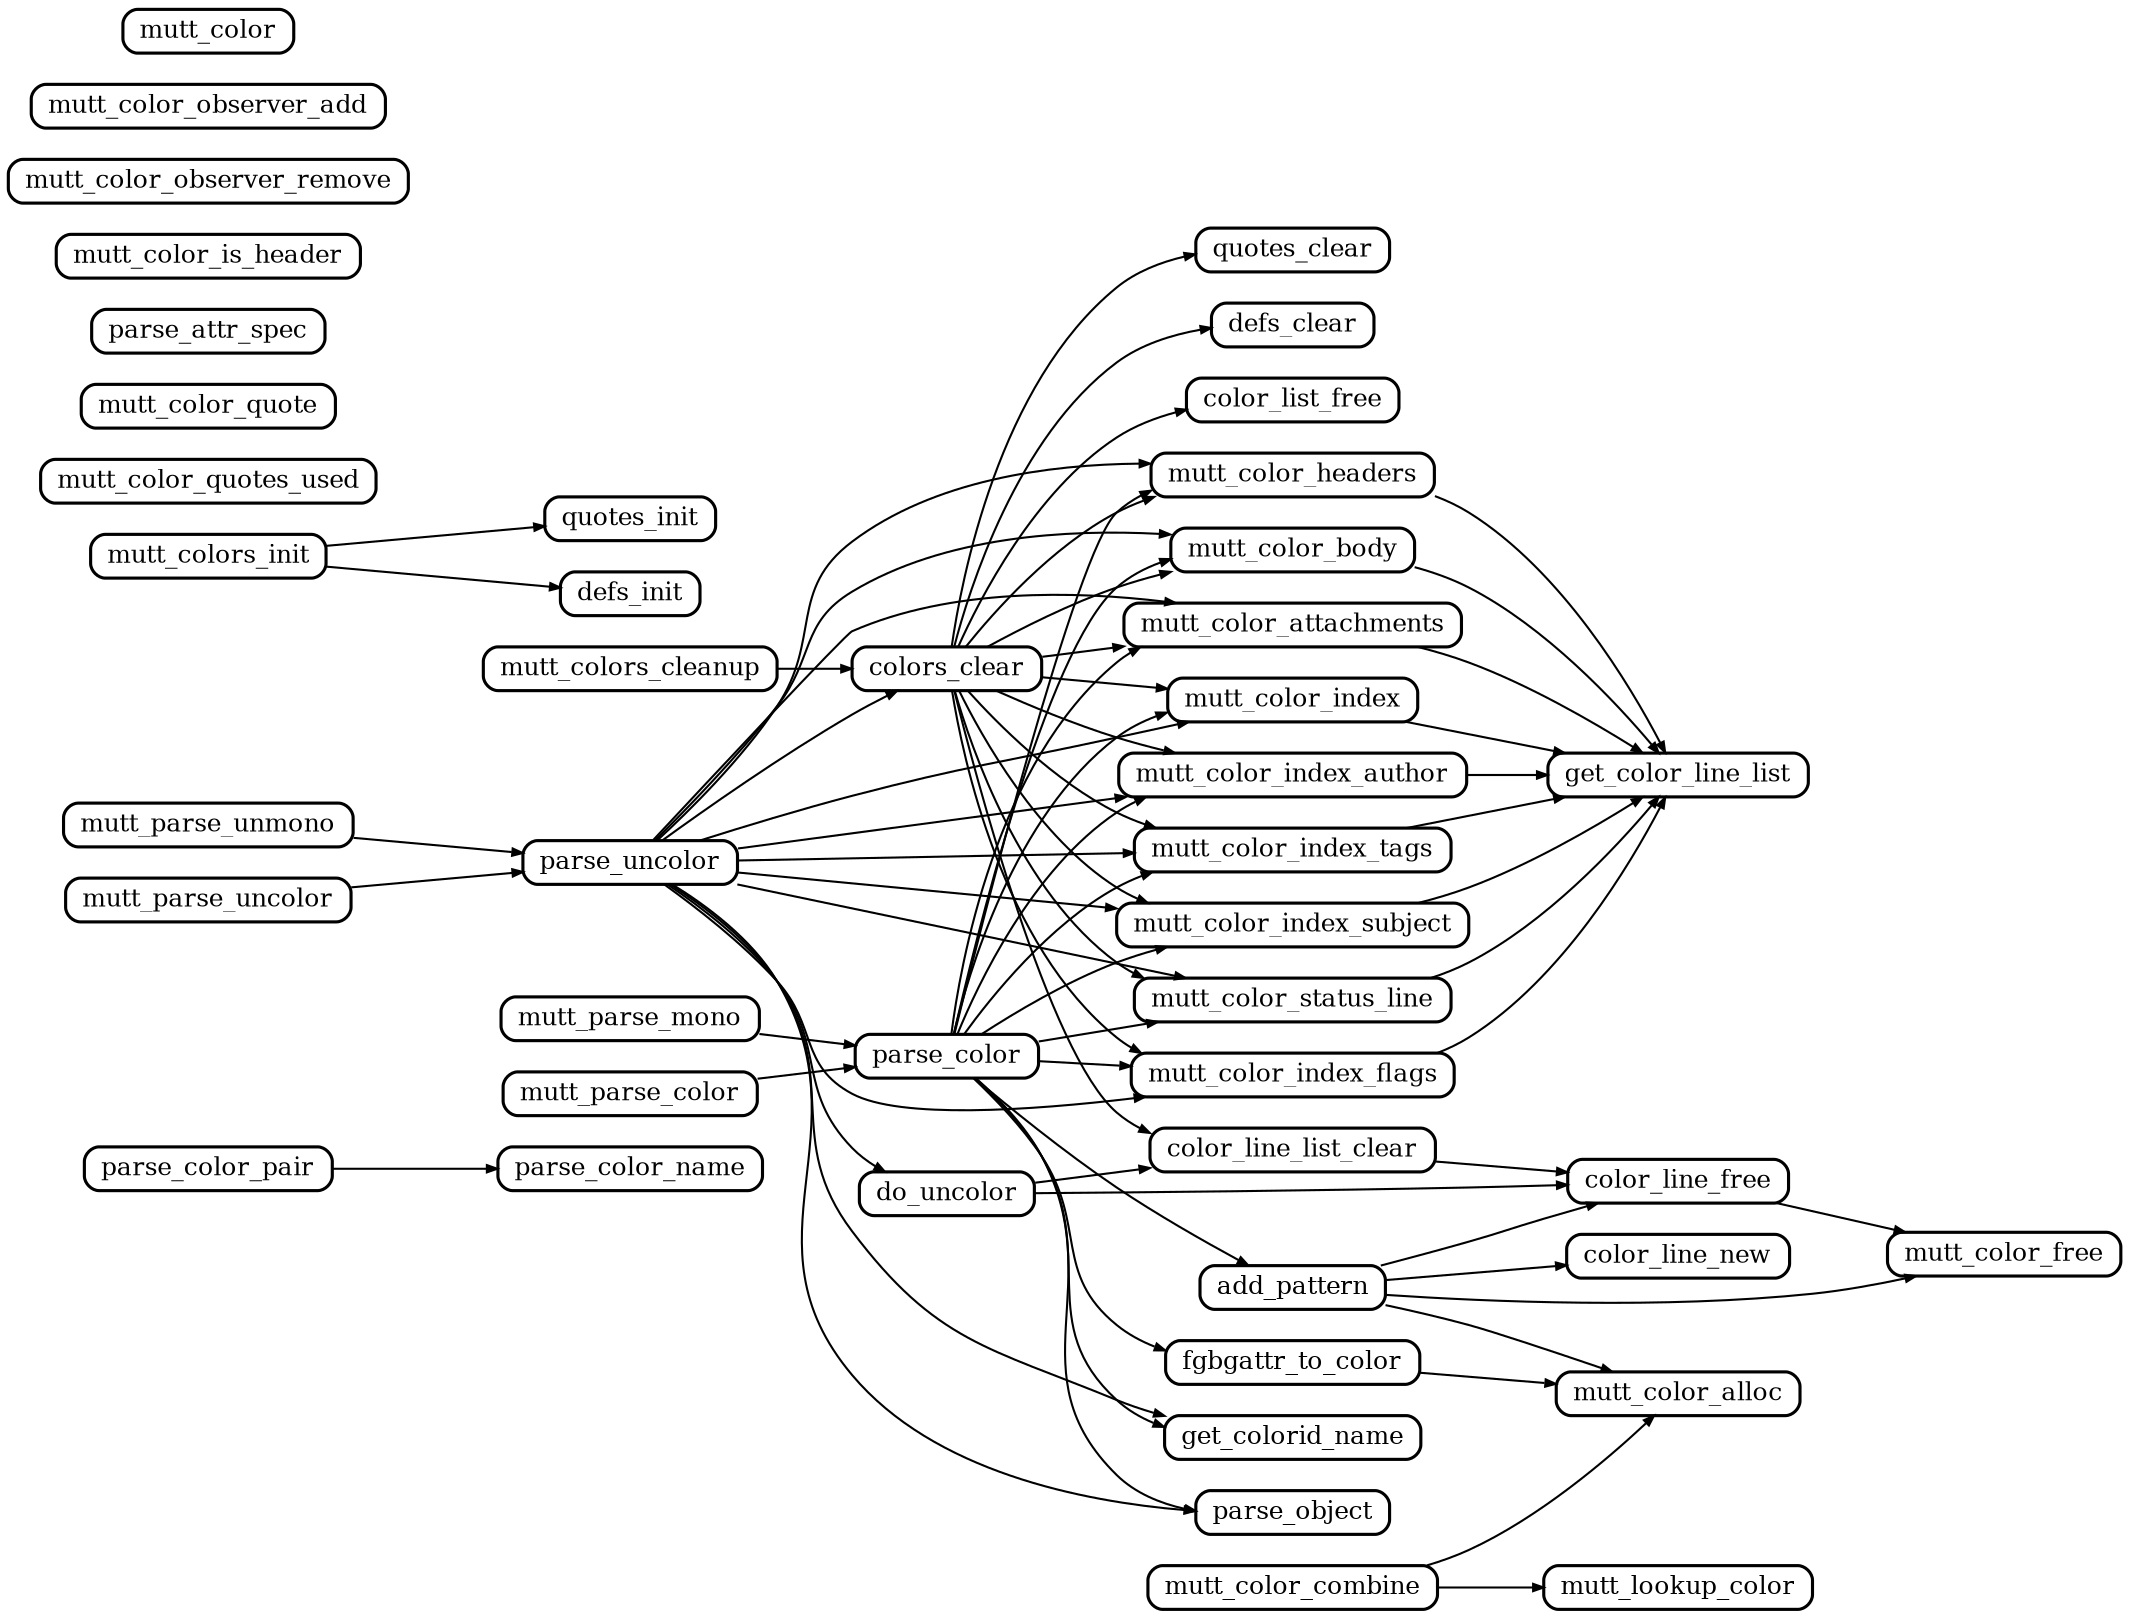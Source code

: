 digraph callgraph {
	graph [
		rankdir="LR"
		nodesep="0.2"
		ranksep="0.5"
		compound="true"
	]

	node [
		shape="Mrecord"
		fontsize="12"
		fillcolor="#ffffff"
		style="filled"
		height="0.2"
		penwidth="1.5"
		color="black"
	]

	edge [
		penwidth="1.0"
		arrowsize="0.5"
	]

	parse_color_pair -> parse_color_name
	mutt_color_index -> get_color_line_list
	mutt_color_index_author -> get_color_line_list
	mutt_color_index_tags -> get_color_line_list
	mutt_color_index_subject -> get_color_line_list
	mutt_color_status_line -> get_color_line_list
	fgbgattr_to_color -> mutt_color_alloc
	mutt_color_index_flags -> get_color_line_list
	do_uncolor -> color_line_free
	do_uncolor -> color_line_list_clear
	mutt_parse_mono -> parse_color
	mutt_color_headers -> get_color_line_list
	mutt_color_body -> get_color_line_list
	mutt_parse_color -> parse_color
	mutt_colors_init -> quotes_init
	mutt_colors_init -> defs_init
	mutt_parse_unmono -> parse_uncolor
	mutt_parse_uncolor -> parse_uncolor
	color_line_free -> mutt_color_free
	parse_uncolor -> colors_clear
	parse_uncolor -> get_colorid_name
	parse_uncolor -> mutt_color_index_tags
	parse_uncolor -> mutt_color_index_subject
	parse_uncolor -> mutt_color_status_line
	parse_uncolor -> do_uncolor
	parse_uncolor -> mutt_color_index_flags
	parse_uncolor -> mutt_color_index
	parse_uncolor -> mutt_color_index_author
	parse_uncolor -> mutt_color_body
	parse_uncolor -> parse_object
	parse_uncolor -> mutt_color_headers
	parse_uncolor -> mutt_color_attachments
	add_pattern -> mutt_color_free
	add_pattern -> mutt_color_alloc
	add_pattern -> color_line_new
	add_pattern -> color_line_free
	mutt_color_attachments -> get_color_line_list
	color_line_list_clear -> color_line_free
	parse_color -> mutt_color_attachments
	parse_color -> mutt_color_headers
	parse_color -> parse_object
	parse_color -> mutt_color_body
	parse_color -> mutt_color_index_flags
	parse_color -> fgbgattr_to_color
	parse_color -> add_pattern
	parse_color -> mutt_color_index_tags
	parse_color -> mutt_color_index_subject
	parse_color -> mutt_color_status_line
	parse_color -> get_colorid_name
	parse_color -> mutt_color_index_author
	parse_color -> mutt_color_index
	colors_clear -> mutt_color_index_tags
	colors_clear -> mutt_color_index_subject
	colors_clear -> mutt_color_status_line
	colors_clear -> mutt_color_index_flags
	colors_clear -> quotes_clear
	colors_clear -> mutt_color_index
	colors_clear -> defs_clear
	colors_clear -> mutt_color_headers
	colors_clear -> mutt_color_attachments
	colors_clear -> mutt_color_index_author
	colors_clear -> mutt_color_body
	colors_clear -> color_line_list_clear
	colors_clear -> color_list_free
	mutt_colors_cleanup -> colors_clear
	mutt_color_combine -> mutt_lookup_color
	mutt_color_combine -> mutt_color_alloc

	mutt_color_quotes_used
	mutt_color_quote
	parse_attr_spec
	mutt_color_is_header
	mutt_color_observer_remove
	mutt_color_observer_add
	mutt_color

}
